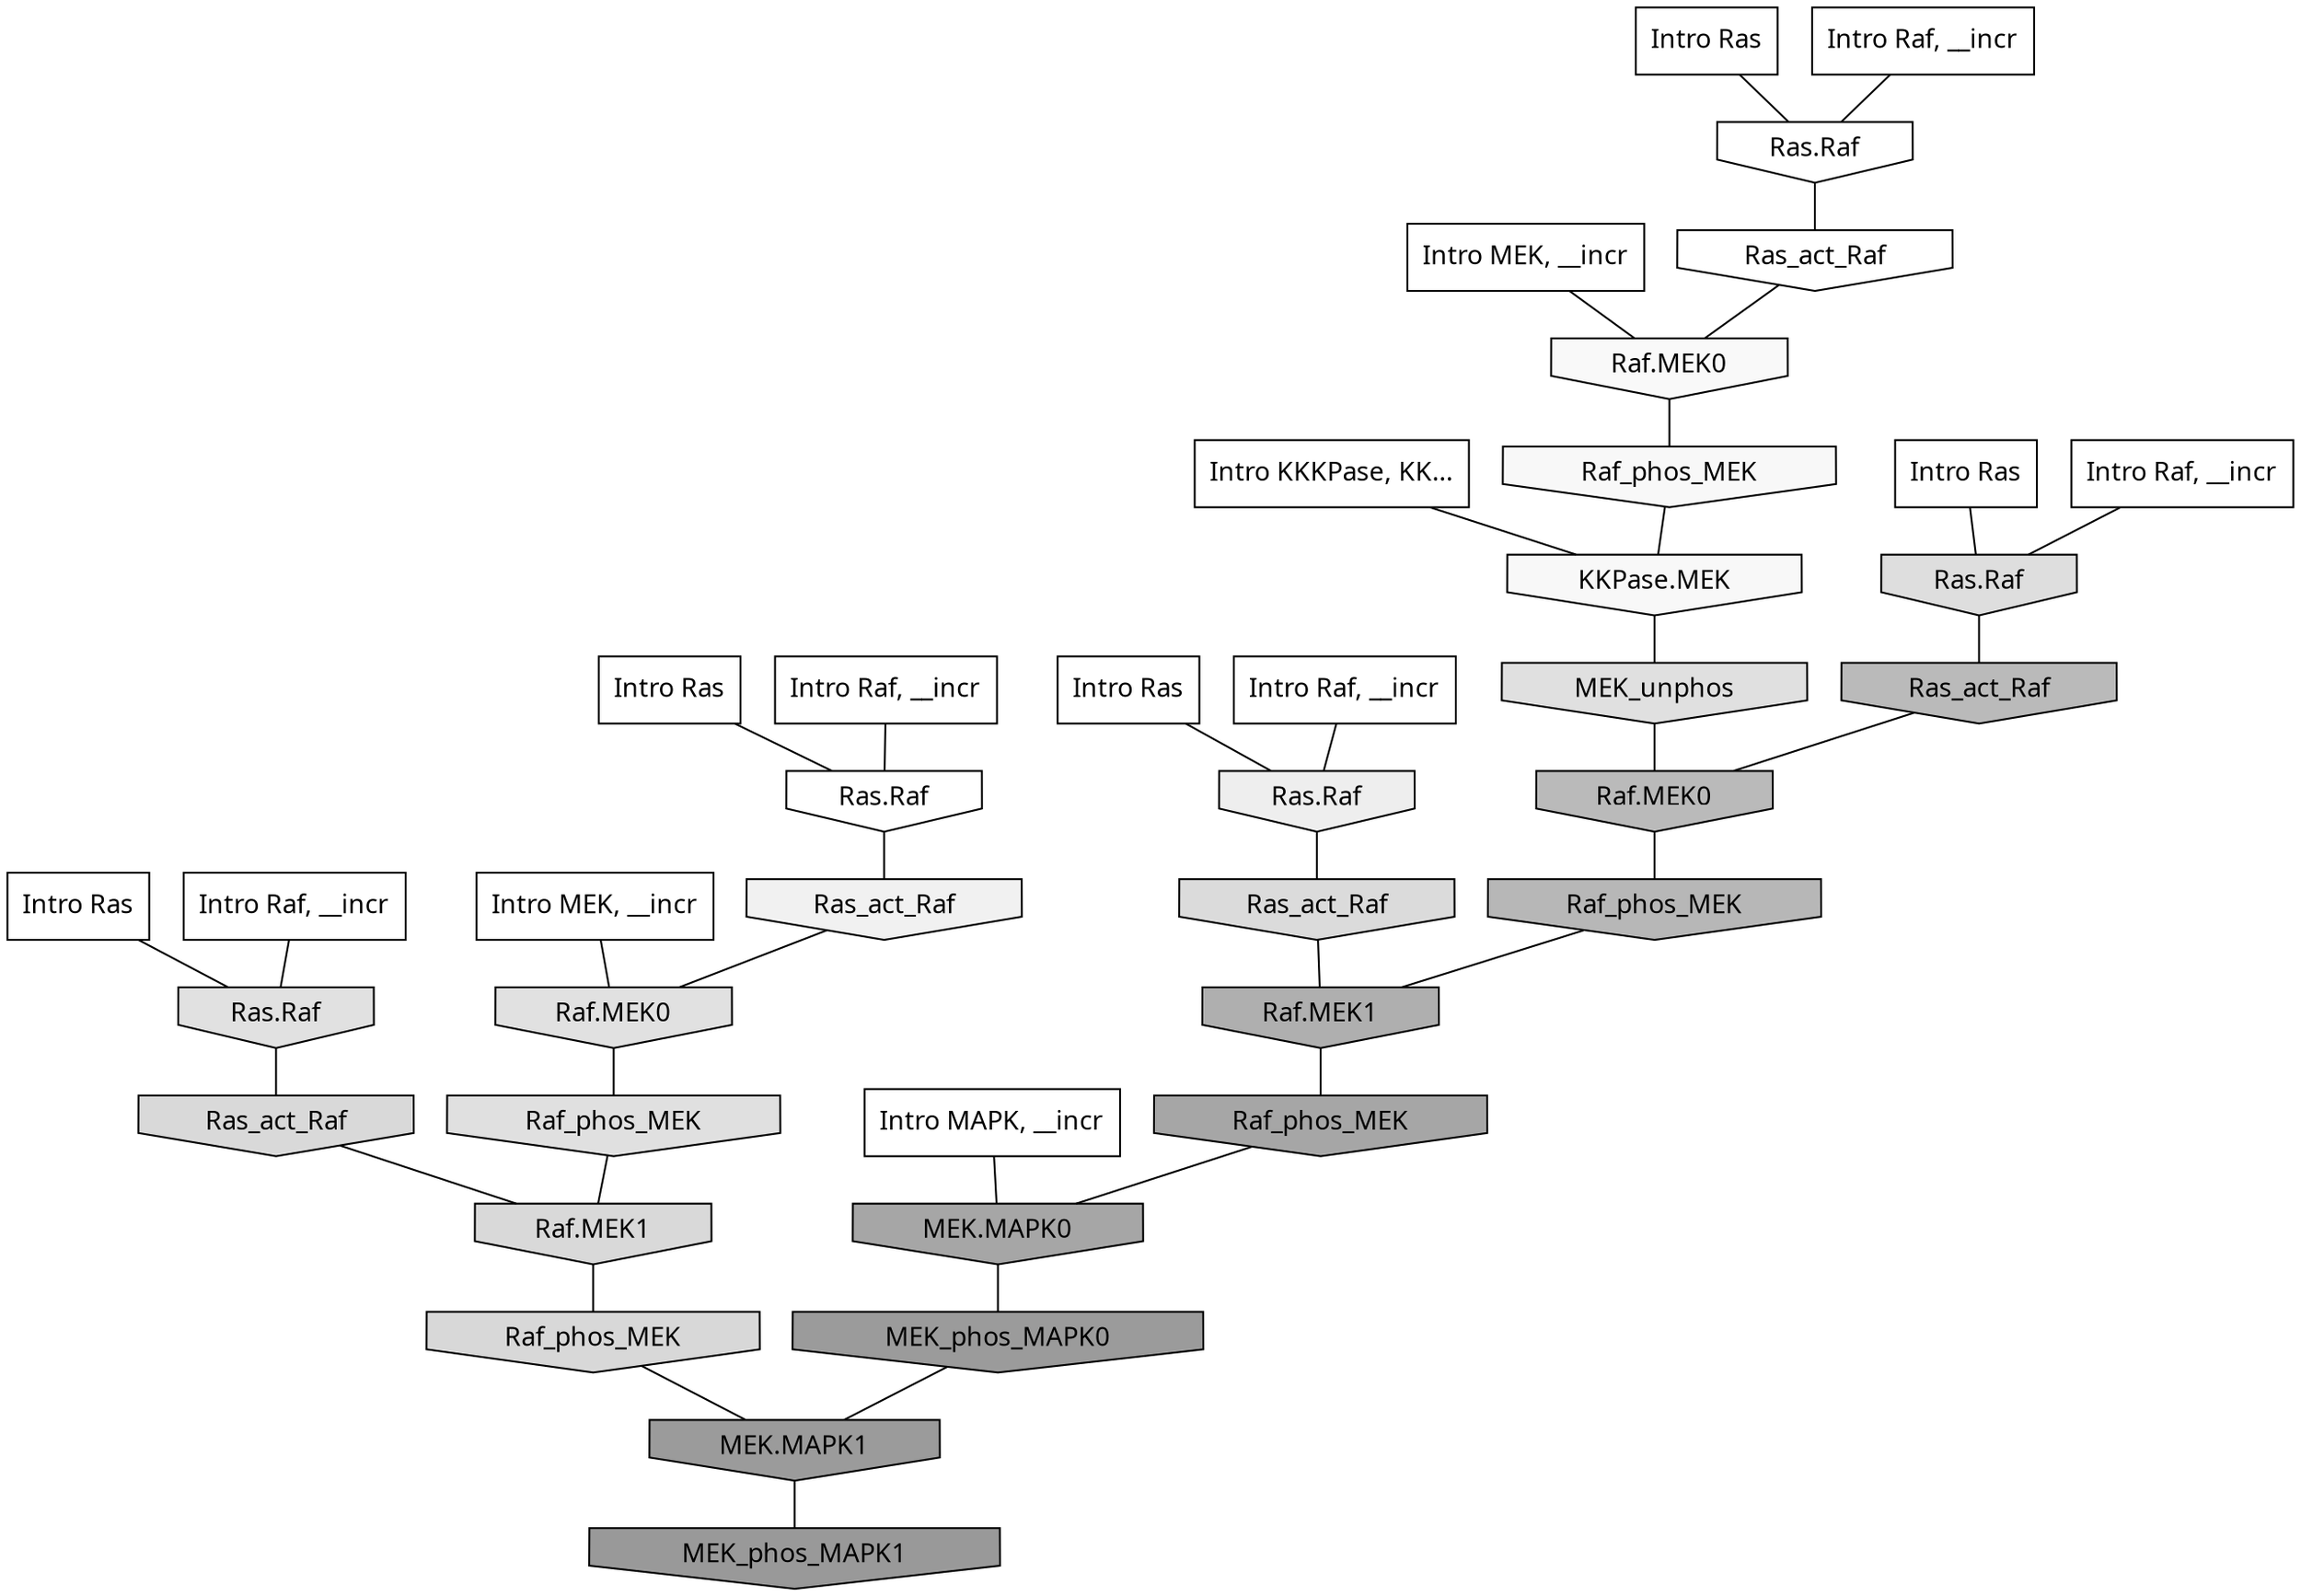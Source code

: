 digraph G{
  rankdir="TB";
  ranksep=0.30;
  node [fontname="CMU Serif"];
  edge [fontname="CMU Serif"];
  
  21 [label="Intro Ras", shape=rectangle, style=filled, fillcolor="0.000 0.000 1.000"]
  
  31 [label="Intro Ras", shape=rectangle, style=filled, fillcolor="0.000 0.000 1.000"]
  
  55 [label="Intro Ras", shape=rectangle, style=filled, fillcolor="0.000 0.000 1.000"]
  
  64 [label="Intro Ras", shape=rectangle, style=filled, fillcolor="0.000 0.000 1.000"]
  
  83 [label="Intro Ras", shape=rectangle, style=filled, fillcolor="0.000 0.000 1.000"]
  
  140 [label="Intro Raf, __incr", shape=rectangle, style=filled, fillcolor="0.000 0.000 1.000"]
  
  150 [label="Intro Raf, __incr", shape=rectangle, style=filled, fillcolor="0.000 0.000 1.000"]
  
  408 [label="Intro Raf, __incr", shape=rectangle, style=filled, fillcolor="0.000 0.000 1.000"]
  
  472 [label="Intro Raf, __incr", shape=rectangle, style=filled, fillcolor="0.000 0.000 1.000"]
  
  612 [label="Intro Raf, __incr", shape=rectangle, style=filled, fillcolor="0.000 0.000 1.000"]
  
  1657 [label="Intro MEK, __incr", shape=rectangle, style=filled, fillcolor="0.000 0.000 1.000"]
  
  1663 [label="Intro MEK, __incr", shape=rectangle, style=filled, fillcolor="0.000 0.000 1.000"]
  
  2653 [label="Intro MAPK, __incr", shape=rectangle, style=filled, fillcolor="0.000 0.000 1.000"]
  
  3147 [label="Intro KKKPase, KK...", shape=rectangle, style=filled, fillcolor="0.000 0.000 1.000"]
  
  3205 [label="Ras.Raf", shape=invhouse, style=filled, fillcolor="0.000 0.000 1.000"]
  
  3281 [label="Ras.Raf", shape=invhouse, style=filled, fillcolor="0.000 0.000 1.000"]
  
  3304 [label="Ras_act_Raf", shape=invhouse, style=filled, fillcolor="0.000 0.000 1.000"]
  
  3486 [label="Raf.MEK0", shape=invhouse, style=filled, fillcolor="0.000 0.000 0.975"]
  
  3504 [label="Raf_phos_MEK", shape=invhouse, style=filled, fillcolor="0.000 0.000 0.970"]
  
  3507 [label="KKPase.MEK", shape=invhouse, style=filled, fillcolor="0.000 0.000 0.970"]
  
  3805 [label="Ras_act_Raf", shape=invhouse, style=filled, fillcolor="0.000 0.000 0.942"]
  
  3958 [label="Ras.Raf", shape=invhouse, style=filled, fillcolor="0.000 0.000 0.933"]
  
  4794 [label="Raf.MEK0", shape=invhouse, style=filled, fillcolor="0.000 0.000 0.882"]
  
  4812 [label="Ras.Raf", shape=invhouse, style=filled, fillcolor="0.000 0.000 0.882"]
  
  4870 [label="Raf_phos_MEK", shape=invhouse, style=filled, fillcolor="0.000 0.000 0.878"]
  
  4880 [label="MEK_unphos", shape=invhouse, style=filled, fillcolor="0.000 0.000 0.877"]
  
  4995 [label="Ras.Raf", shape=invhouse, style=filled, fillcolor="0.000 0.000 0.871"]
  
  5210 [label="Ras_act_Raf", shape=invhouse, style=filled, fillcolor="0.000 0.000 0.858"]
  
  5395 [label="Ras_act_Raf", shape=invhouse, style=filled, fillcolor="0.000 0.000 0.851"]
  
  5398 [label="Raf.MEK1", shape=invhouse, style=filled, fillcolor="0.000 0.000 0.851"]
  
  5461 [label="Raf_phos_MEK", shape=invhouse, style=filled, fillcolor="0.000 0.000 0.846"]
  
  8792 [label="Ras_act_Raf", shape=invhouse, style=filled, fillcolor="0.000 0.000 0.729"]
  
  8803 [label="Raf.MEK0", shape=invhouse, style=filled, fillcolor="0.000 0.000 0.729"]
  
  9272 [label="Raf_phos_MEK", shape=invhouse, style=filled, fillcolor="0.000 0.000 0.716"]
  
  10803 [label="Raf.MEK1", shape=invhouse, style=filled, fillcolor="0.000 0.000 0.686"]
  
  13133 [label="Raf_phos_MEK", shape=invhouse, style=filled, fillcolor="0.000 0.000 0.649"]
  
  13141 [label="MEK.MAPK0", shape=invhouse, style=filled, fillcolor="0.000 0.000 0.649"]
  
  15961 [label="MEK_phos_MAPK0", shape=invhouse, style=filled, fillcolor="0.000 0.000 0.608"]
  
  15972 [label="MEK.MAPK1", shape=invhouse, style=filled, fillcolor="0.000 0.000 0.608"]
  
  16340 [label="MEK_phos_MAPK1", shape=invhouse, style=filled, fillcolor="0.000 0.000 0.600"]
  
  
  15972 -> 16340 [dir=none, color="0.000 0.000 0.000"] 
  15961 -> 15972 [dir=none, color="0.000 0.000 0.000"] 
  13141 -> 15961 [dir=none, color="0.000 0.000 0.000"] 
  13133 -> 13141 [dir=none, color="0.000 0.000 0.000"] 
  10803 -> 13133 [dir=none, color="0.000 0.000 0.000"] 
  9272 -> 10803 [dir=none, color="0.000 0.000 0.000"] 
  8803 -> 9272 [dir=none, color="0.000 0.000 0.000"] 
  8792 -> 8803 [dir=none, color="0.000 0.000 0.000"] 
  5461 -> 15972 [dir=none, color="0.000 0.000 0.000"] 
  5398 -> 5461 [dir=none, color="0.000 0.000 0.000"] 
  5395 -> 5398 [dir=none, color="0.000 0.000 0.000"] 
  5210 -> 10803 [dir=none, color="0.000 0.000 0.000"] 
  4995 -> 8792 [dir=none, color="0.000 0.000 0.000"] 
  4880 -> 8803 [dir=none, color="0.000 0.000 0.000"] 
  4870 -> 5398 [dir=none, color="0.000 0.000 0.000"] 
  4812 -> 5395 [dir=none, color="0.000 0.000 0.000"] 
  4794 -> 4870 [dir=none, color="0.000 0.000 0.000"] 
  3958 -> 5210 [dir=none, color="0.000 0.000 0.000"] 
  3805 -> 4794 [dir=none, color="0.000 0.000 0.000"] 
  3507 -> 4880 [dir=none, color="0.000 0.000 0.000"] 
  3504 -> 3507 [dir=none, color="0.000 0.000 0.000"] 
  3486 -> 3504 [dir=none, color="0.000 0.000 0.000"] 
  3304 -> 3486 [dir=none, color="0.000 0.000 0.000"] 
  3281 -> 3304 [dir=none, color="0.000 0.000 0.000"] 
  3205 -> 3805 [dir=none, color="0.000 0.000 0.000"] 
  3147 -> 3507 [dir=none, color="0.000 0.000 0.000"] 
  2653 -> 13141 [dir=none, color="0.000 0.000 0.000"] 
  1663 -> 4794 [dir=none, color="0.000 0.000 0.000"] 
  1657 -> 3486 [dir=none, color="0.000 0.000 0.000"] 
  612 -> 3205 [dir=none, color="0.000 0.000 0.000"] 
  472 -> 3281 [dir=none, color="0.000 0.000 0.000"] 
  408 -> 4812 [dir=none, color="0.000 0.000 0.000"] 
  150 -> 3958 [dir=none, color="0.000 0.000 0.000"] 
  140 -> 4995 [dir=none, color="0.000 0.000 0.000"] 
  83 -> 3958 [dir=none, color="0.000 0.000 0.000"] 
  64 -> 3281 [dir=none, color="0.000 0.000 0.000"] 
  55 -> 3205 [dir=none, color="0.000 0.000 0.000"] 
  31 -> 4995 [dir=none, color="0.000 0.000 0.000"] 
  21 -> 4812 [dir=none, color="0.000 0.000 0.000"] 
  
  }
